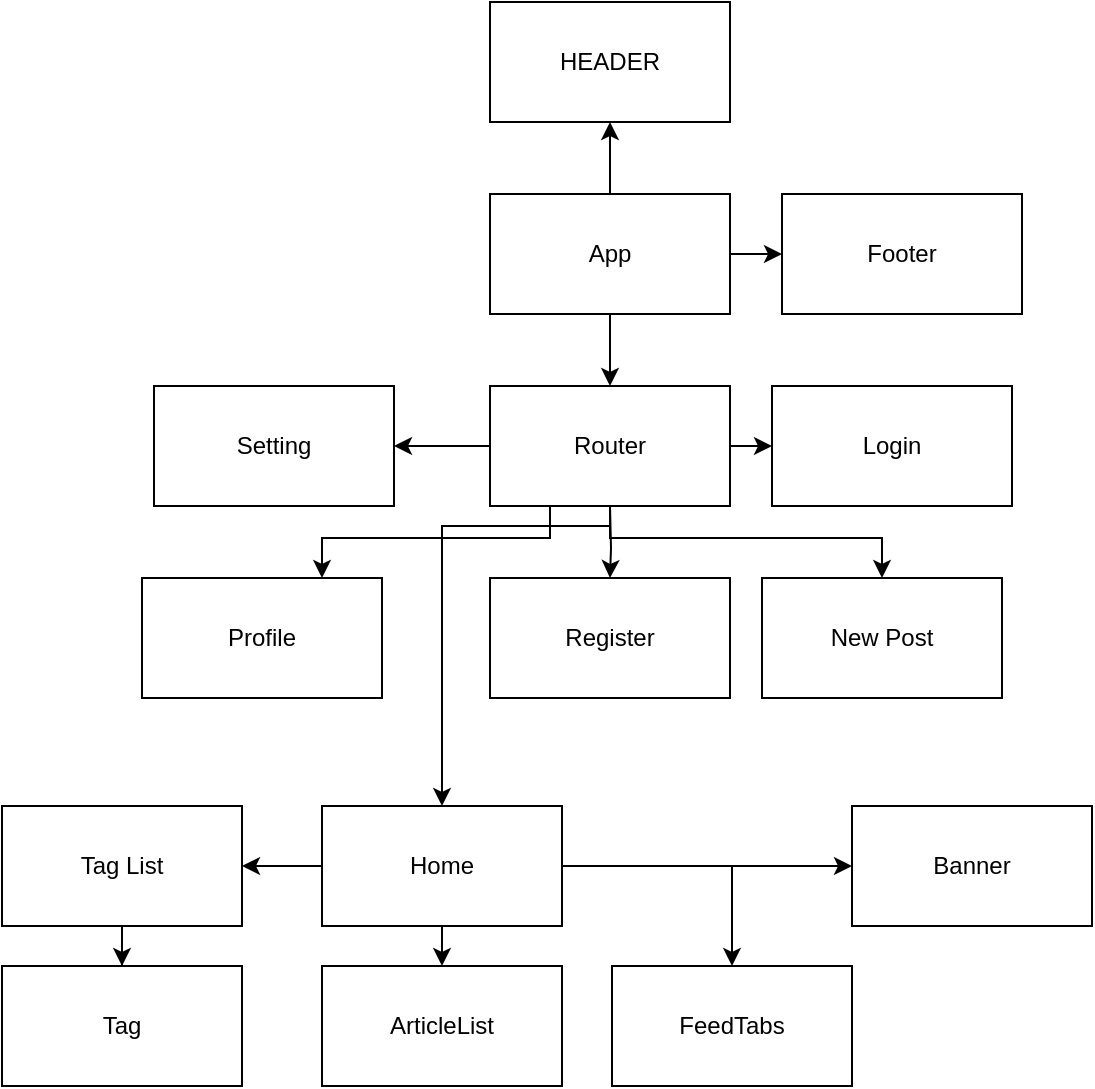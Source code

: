 <mxfile version="12.1.9" type="device" pages="2"><diagram id="1JfqYbHmKg4wuxtYf7If" name="App.tsx"><mxGraphModel dx="1021" dy="551" grid="1" gridSize="10" guides="1" tooltips="1" connect="1" arrows="1" fold="1" page="1" pageScale="1" pageWidth="850" pageHeight="1100" math="0" shadow="0"><root><mxCell id="0"/><mxCell id="1" parent="0"/><mxCell id="yMVZotXPzuNVmM6YmU_6-3" value="" style="edgeStyle=orthogonalEdgeStyle;rounded=0;orthogonalLoop=1;jettySize=auto;html=1;exitX=0.5;exitY=1;exitDx=0;exitDy=0;" parent="1" source="yMVZotXPzuNVmM6YmU_6-26" target="yMVZotXPzuNVmM6YmU_6-2" edge="1"><mxGeometry relative="1" as="geometry"><mxPoint x="408" y="1250" as="sourcePoint"/><Array as="points"><mxPoint x="424" y="710"/><mxPoint x="340" y="710"/></Array></mxGeometry></mxCell><mxCell id="yMVZotXPzuNVmM6YmU_6-5" value="" style="edgeStyle=orthogonalEdgeStyle;rounded=0;orthogonalLoop=1;jettySize=auto;html=1;exitX=1;exitY=0.5;exitDx=0;exitDy=0;" parent="1" source="yMVZotXPzuNVmM6YmU_6-26" target="yMVZotXPzuNVmM6YmU_6-4" edge="1"><mxGeometry relative="1" as="geometry"><mxPoint x="484" y="670" as="sourcePoint"/></mxGeometry></mxCell><mxCell id="yMVZotXPzuNVmM6YmU_6-7" value="" style="edgeStyle=orthogonalEdgeStyle;rounded=0;orthogonalLoop=1;jettySize=auto;html=1;" parent="1" target="yMVZotXPzuNVmM6YmU_6-6" edge="1"><mxGeometry relative="1" as="geometry"><mxPoint x="424" y="700" as="sourcePoint"/></mxGeometry></mxCell><mxCell id="yMVZotXPzuNVmM6YmU_6-9" value="" style="edgeStyle=orthogonalEdgeStyle;rounded=0;orthogonalLoop=1;jettySize=auto;html=1;exitX=0;exitY=0.5;exitDx=0;exitDy=0;" parent="1" source="yMVZotXPzuNVmM6YmU_6-26" target="yMVZotXPzuNVmM6YmU_6-8" edge="1"><mxGeometry relative="1" as="geometry"><mxPoint x="364" y="670" as="sourcePoint"/></mxGeometry></mxCell><mxCell id="yMVZotXPzuNVmM6YmU_6-11" style="edgeStyle=orthogonalEdgeStyle;rounded=0;orthogonalLoop=1;jettySize=auto;html=1;exitX=0.5;exitY=1;exitDx=0;exitDy=0;entryX=0.5;entryY=0;entryDx=0;entryDy=0;" parent="1" source="yMVZotXPzuNVmM6YmU_6-26" target="yMVZotXPzuNVmM6YmU_6-10" edge="1"><mxGeometry relative="1" as="geometry"><mxPoint x="454" y="700" as="sourcePoint"/><Array as="points"><mxPoint x="424" y="716"/><mxPoint x="560" y="716"/></Array></mxGeometry></mxCell><mxCell id="yMVZotXPzuNVmM6YmU_6-13" style="edgeStyle=orthogonalEdgeStyle;rounded=0;orthogonalLoop=1;jettySize=auto;html=1;exitX=0.25;exitY=1;exitDx=0;exitDy=0;entryX=0.75;entryY=0;entryDx=0;entryDy=0;" parent="1" source="yMVZotXPzuNVmM6YmU_6-26" target="yMVZotXPzuNVmM6YmU_6-12" edge="1"><mxGeometry relative="1" as="geometry"><Array as="points"><mxPoint x="394" y="716"/><mxPoint x="280" y="716"/></Array></mxGeometry></mxCell><mxCell id="yMVZotXPzuNVmM6YmU_6-27" value="" style="edgeStyle=orthogonalEdgeStyle;rounded=0;orthogonalLoop=1;jettySize=auto;html=1;" parent="1" source="yMVZotXPzuNVmM6YmU_6-1" target="yMVZotXPzuNVmM6YmU_6-26" edge="1"><mxGeometry relative="1" as="geometry"/></mxCell><mxCell id="yMVZotXPzuNVmM6YmU_6-29" value="" style="edgeStyle=orthogonalEdgeStyle;rounded=0;orthogonalLoop=1;jettySize=auto;html=1;" parent="1" source="yMVZotXPzuNVmM6YmU_6-1" target="yMVZotXPzuNVmM6YmU_6-28" edge="1"><mxGeometry relative="1" as="geometry"/></mxCell><mxCell id="yMVZotXPzuNVmM6YmU_6-31" value="" style="edgeStyle=orthogonalEdgeStyle;rounded=0;orthogonalLoop=1;jettySize=auto;html=1;" parent="1" source="yMVZotXPzuNVmM6YmU_6-1" target="yMVZotXPzuNVmM6YmU_6-30" edge="1"><mxGeometry relative="1" as="geometry"/></mxCell><mxCell id="yMVZotXPzuNVmM6YmU_6-1" value="App" style="rounded=0;whiteSpace=wrap;html=1;" parent="1" vertex="1"><mxGeometry x="364" y="544" width="120" height="60" as="geometry"/></mxCell><mxCell id="yMVZotXPzuNVmM6YmU_6-30" value="Footer" style="rounded=0;whiteSpace=wrap;html=1;" parent="1" vertex="1"><mxGeometry x="510" y="544" width="120" height="60" as="geometry"/></mxCell><mxCell id="yMVZotXPzuNVmM6YmU_6-28" value="HEADER" style="rounded=0;whiteSpace=wrap;html=1;" parent="1" vertex="1"><mxGeometry x="364" y="448" width="120" height="60" as="geometry"/></mxCell><mxCell id="yMVZotXPzuNVmM6YmU_6-26" value="Router" style="rounded=0;whiteSpace=wrap;html=1;" parent="1" vertex="1"><mxGeometry x="364" y="640" width="120" height="60" as="geometry"/></mxCell><mxCell id="yMVZotXPzuNVmM6YmU_6-8" value="Setting" style="rounded=0;whiteSpace=wrap;html=1;" parent="1" vertex="1"><mxGeometry x="196" y="640" width="120" height="60" as="geometry"/></mxCell><mxCell id="yMVZotXPzuNVmM6YmU_6-6" value="Register" style="rounded=0;whiteSpace=wrap;html=1;" parent="1" vertex="1"><mxGeometry x="364" y="736" width="120" height="60" as="geometry"/></mxCell><mxCell id="yMVZotXPzuNVmM6YmU_6-4" value="Login" style="rounded=0;whiteSpace=wrap;html=1;" parent="1" vertex="1"><mxGeometry x="505" y="640" width="120" height="60" as="geometry"/></mxCell><mxCell id="yMVZotXPzuNVmM6YmU_6-15" value="" style="edgeStyle=orthogonalEdgeStyle;rounded=0;orthogonalLoop=1;jettySize=auto;html=1;" parent="1" source="yMVZotXPzuNVmM6YmU_6-2" target="yMVZotXPzuNVmM6YmU_6-14" edge="1"><mxGeometry relative="1" as="geometry"/></mxCell><mxCell id="yMVZotXPzuNVmM6YmU_6-17" value="" style="edgeStyle=orthogonalEdgeStyle;rounded=0;orthogonalLoop=1;jettySize=auto;html=1;" parent="1" source="yMVZotXPzuNVmM6YmU_6-2" target="yMVZotXPzuNVmM6YmU_6-16" edge="1"><mxGeometry relative="1" as="geometry"/></mxCell><mxCell id="yMVZotXPzuNVmM6YmU_6-21" style="edgeStyle=orthogonalEdgeStyle;rounded=0;orthogonalLoop=1;jettySize=auto;html=1;exitX=0.5;exitY=1;exitDx=0;exitDy=0;entryX=0.5;entryY=0;entryDx=0;entryDy=0;" parent="1" source="yMVZotXPzuNVmM6YmU_6-2" target="yMVZotXPzuNVmM6YmU_6-18" edge="1"><mxGeometry relative="1" as="geometry"/></mxCell><mxCell id="yMVZotXPzuNVmM6YmU_6-23" style="edgeStyle=orthogonalEdgeStyle;rounded=0;orthogonalLoop=1;jettySize=auto;html=1;exitX=0;exitY=0.5;exitDx=0;exitDy=0;entryX=1;entryY=0.5;entryDx=0;entryDy=0;" parent="1" source="yMVZotXPzuNVmM6YmU_6-2" target="yMVZotXPzuNVmM6YmU_6-22" edge="1"><mxGeometry relative="1" as="geometry"/></mxCell><mxCell id="yMVZotXPzuNVmM6YmU_6-2" value="Home" style="rounded=0;whiteSpace=wrap;html=1;" parent="1" vertex="1"><mxGeometry x="280" y="850" width="120" height="60" as="geometry"/></mxCell><mxCell id="yMVZotXPzuNVmM6YmU_6-16" value="FeedTabs" style="rounded=0;whiteSpace=wrap;html=1;" parent="1" vertex="1"><mxGeometry x="425" y="930" width="120" height="60" as="geometry"/></mxCell><mxCell id="yMVZotXPzuNVmM6YmU_6-14" value="Banner" style="rounded=0;whiteSpace=wrap;html=1;" parent="1" vertex="1"><mxGeometry x="545" y="850" width="120" height="60" as="geometry"/></mxCell><mxCell id="yMVZotXPzuNVmM6YmU_6-10" value="New Post" style="rounded=0;whiteSpace=wrap;html=1;" parent="1" vertex="1"><mxGeometry x="500" y="736" width="120" height="60" as="geometry"/></mxCell><mxCell id="yMVZotXPzuNVmM6YmU_6-12" value="Profile" style="rounded=0;whiteSpace=wrap;html=1;" parent="1" vertex="1"><mxGeometry x="190" y="736" width="120" height="60" as="geometry"/></mxCell><mxCell id="yMVZotXPzuNVmM6YmU_6-18" value="ArticleList" style="rounded=0;whiteSpace=wrap;html=1;" parent="1" vertex="1"><mxGeometry x="280" y="930" width="120" height="60" as="geometry"/></mxCell><mxCell id="yMVZotXPzuNVmM6YmU_6-25" value="" style="edgeStyle=orthogonalEdgeStyle;rounded=0;orthogonalLoop=1;jettySize=auto;html=1;" parent="1" source="yMVZotXPzuNVmM6YmU_6-22" target="yMVZotXPzuNVmM6YmU_6-24" edge="1"><mxGeometry relative="1" as="geometry"/></mxCell><mxCell id="yMVZotXPzuNVmM6YmU_6-22" value="Tag List" style="rounded=0;whiteSpace=wrap;html=1;" parent="1" vertex="1"><mxGeometry x="120" y="850" width="120" height="60" as="geometry"/></mxCell><mxCell id="yMVZotXPzuNVmM6YmU_6-24" value="Tag" style="rounded=0;whiteSpace=wrap;html=1;" parent="1" vertex="1"><mxGeometry x="120" y="930" width="120" height="60" as="geometry"/></mxCell></root></mxGraphModel></diagram><diagram id="4SXYsomppgymoP4BT3JQ" name="Home.tsx"><mxGraphModel dx="1240" dy="669" grid="1" gridSize="10" guides="1" tooltips="1" connect="1" arrows="1" fold="1" page="1" pageScale="1" pageWidth="850" pageHeight="1100" math="0" shadow="0"><root><mxCell id="BY9vL2x9fFlwVFt2cyRi-0"/><mxCell id="BY9vL2x9fFlwVFt2cyRi-1" parent="BY9vL2x9fFlwVFt2cyRi-0"/><mxCell id="faTlcYAFUCpGUu1dlwak-0" value="" style="edgeStyle=orthogonalEdgeStyle;rounded=0;orthogonalLoop=1;jettySize=auto;html=1;exitX=1;exitY=0.25;exitDx=0;exitDy=0;" edge="1" parent="BY9vL2x9fFlwVFt2cyRi-1" source="faTlcYAFUCpGUu1dlwak-4" target="faTlcYAFUCpGUu1dlwak-6"><mxGeometry relative="1" as="geometry"><mxPoint x="401.5" y="517.5" as="sourcePoint"/></mxGeometry></mxCell><mxCell id="faTlcYAFUCpGUu1dlwak-1" value="" style="edgeStyle=orthogonalEdgeStyle;rounded=0;orthogonalLoop=1;jettySize=auto;html=1;exitX=1;exitY=0.75;exitDx=0;exitDy=0;" edge="1" parent="BY9vL2x9fFlwVFt2cyRi-1" source="faTlcYAFUCpGUu1dlwak-4" target="faTlcYAFUCpGUu1dlwak-5"><mxGeometry relative="1" as="geometry"/></mxCell><mxCell id="faTlcYAFUCpGUu1dlwak-2" style="edgeStyle=orthogonalEdgeStyle;rounded=0;orthogonalLoop=1;jettySize=auto;html=1;exitX=0.5;exitY=1;exitDx=0;exitDy=0;entryX=0.5;entryY=0;entryDx=0;entryDy=0;" edge="1" parent="BY9vL2x9fFlwVFt2cyRi-1" source="faTlcYAFUCpGUu1dlwak-4" target="faTlcYAFUCpGUu1dlwak-7"><mxGeometry relative="1" as="geometry"/></mxCell><mxCell id="faTlcYAFUCpGUu1dlwak-3" style="edgeStyle=orthogonalEdgeStyle;rounded=0;orthogonalLoop=1;jettySize=auto;html=1;exitX=0;exitY=0.5;exitDx=0;exitDy=0;entryX=1;entryY=0.5;entryDx=0;entryDy=0;" edge="1" parent="BY9vL2x9fFlwVFt2cyRi-1" source="faTlcYAFUCpGUu1dlwak-4" target="faTlcYAFUCpGUu1dlwak-9"><mxGeometry relative="1" as="geometry"/></mxCell><mxCell id="faTlcYAFUCpGUu1dlwak-4" value="Home" style="rounded=0;whiteSpace=wrap;html=1;" vertex="1" parent="BY9vL2x9fFlwVFt2cyRi-1"><mxGeometry x="364" y="477.5" width="120" height="60" as="geometry"/></mxCell><mxCell id="faTlcYAFUCpGUu1dlwak-5" value="FeedTabs" style="rounded=0;whiteSpace=wrap;html=1;" vertex="1" parent="BY9vL2x9fFlwVFt2cyRi-1"><mxGeometry x="570" y="587.5" width="120" height="60" as="geometry"/></mxCell><mxCell id="faTlcYAFUCpGUu1dlwak-6" value="Banner" style="rounded=0;whiteSpace=wrap;html=1;" vertex="1" parent="BY9vL2x9fFlwVFt2cyRi-1"><mxGeometry x="570" y="400" width="120" height="60" as="geometry"/></mxCell><mxCell id="faTlcYAFUCpGUu1dlwak-7" value="ArticleList" style="rounded=0;whiteSpace=wrap;html=1;" vertex="1" parent="BY9vL2x9fFlwVFt2cyRi-1"><mxGeometry x="364" y="587.5" width="120" height="60" as="geometry"/></mxCell><mxCell id="faTlcYAFUCpGUu1dlwak-8" value="" style="edgeStyle=orthogonalEdgeStyle;rounded=0;orthogonalLoop=1;jettySize=auto;html=1;" edge="1" parent="BY9vL2x9fFlwVFt2cyRi-1" source="faTlcYAFUCpGUu1dlwak-9" target="faTlcYAFUCpGUu1dlwak-10"><mxGeometry relative="1" as="geometry"/></mxCell><mxCell id="faTlcYAFUCpGUu1dlwak-9" value="Tag List" style="rounded=0;whiteSpace=wrap;html=1;" vertex="1" parent="BY9vL2x9fFlwVFt2cyRi-1"><mxGeometry x="160" y="400" width="120" height="60" as="geometry"/></mxCell><mxCell id="faTlcYAFUCpGUu1dlwak-10" value="Tag" style="rounded=0;whiteSpace=wrap;html=1;" vertex="1" parent="BY9vL2x9fFlwVFt2cyRi-1"><mxGeometry x="160" y="300" width="120" height="60" as="geometry"/></mxCell></root></mxGraphModel></diagram></mxfile>